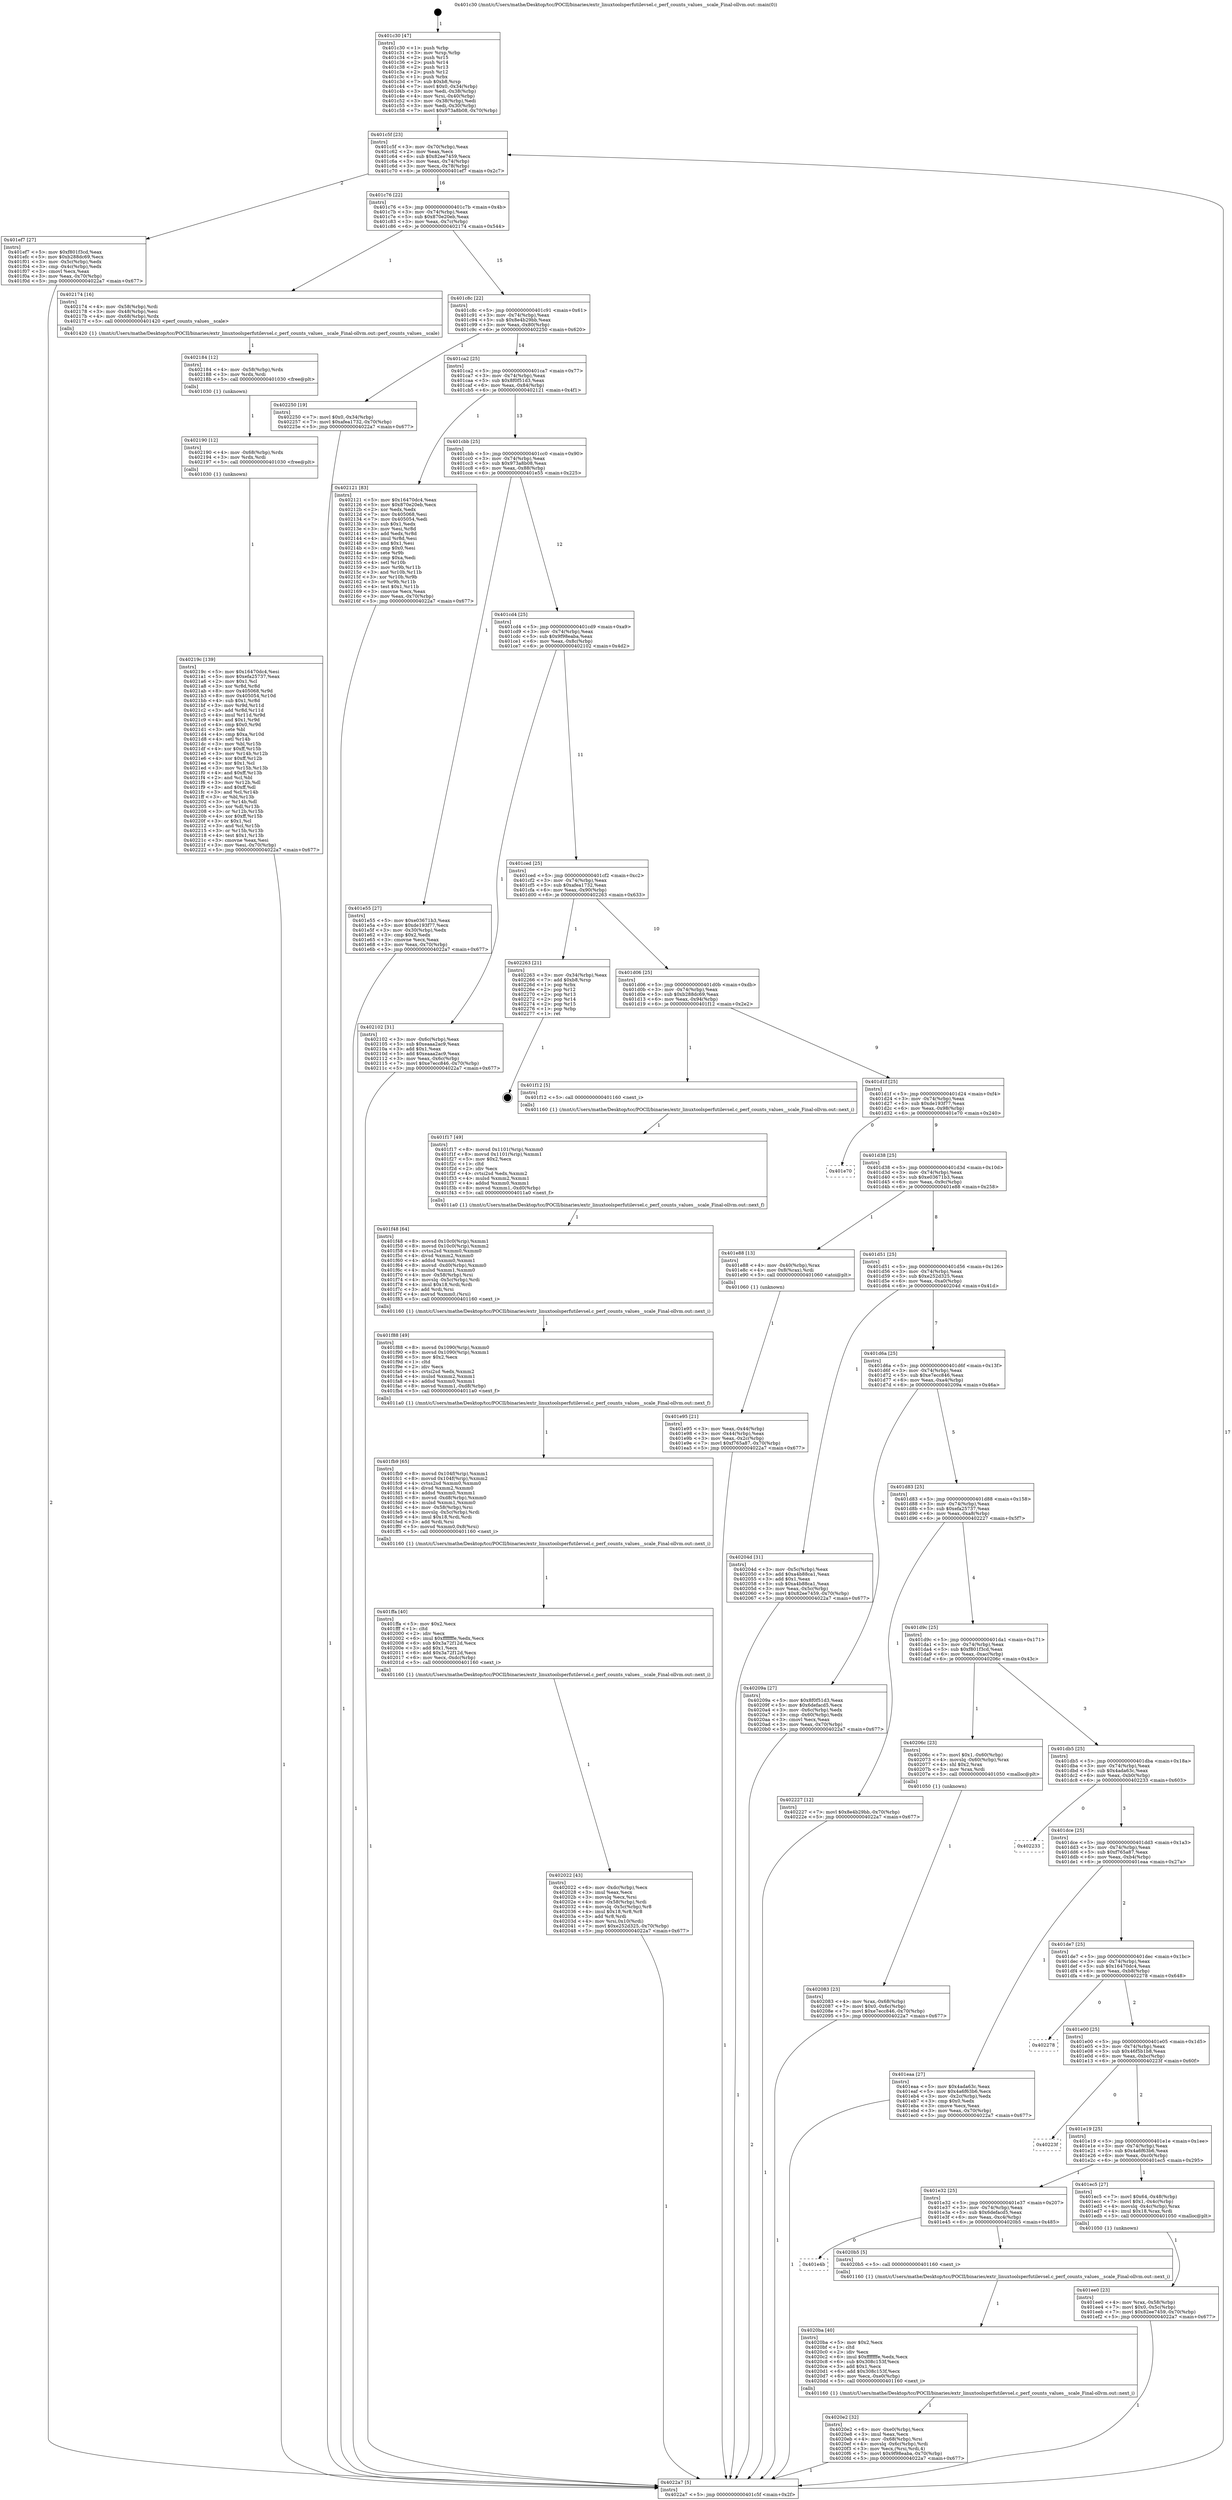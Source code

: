 digraph "0x401c30" {
  label = "0x401c30 (/mnt/c/Users/mathe/Desktop/tcc/POCII/binaries/extr_linuxtoolsperfutilevsel.c_perf_counts_values__scale_Final-ollvm.out::main(0))"
  labelloc = "t"
  node[shape=record]

  Entry [label="",width=0.3,height=0.3,shape=circle,fillcolor=black,style=filled]
  "0x401c5f" [label="{
     0x401c5f [23]\l
     | [instrs]\l
     &nbsp;&nbsp;0x401c5f \<+3\>: mov -0x70(%rbp),%eax\l
     &nbsp;&nbsp;0x401c62 \<+2\>: mov %eax,%ecx\l
     &nbsp;&nbsp;0x401c64 \<+6\>: sub $0x82ee7459,%ecx\l
     &nbsp;&nbsp;0x401c6a \<+3\>: mov %eax,-0x74(%rbp)\l
     &nbsp;&nbsp;0x401c6d \<+3\>: mov %ecx,-0x78(%rbp)\l
     &nbsp;&nbsp;0x401c70 \<+6\>: je 0000000000401ef7 \<main+0x2c7\>\l
  }"]
  "0x401ef7" [label="{
     0x401ef7 [27]\l
     | [instrs]\l
     &nbsp;&nbsp;0x401ef7 \<+5\>: mov $0xf801f3cd,%eax\l
     &nbsp;&nbsp;0x401efc \<+5\>: mov $0xb288dc69,%ecx\l
     &nbsp;&nbsp;0x401f01 \<+3\>: mov -0x5c(%rbp),%edx\l
     &nbsp;&nbsp;0x401f04 \<+3\>: cmp -0x4c(%rbp),%edx\l
     &nbsp;&nbsp;0x401f07 \<+3\>: cmovl %ecx,%eax\l
     &nbsp;&nbsp;0x401f0a \<+3\>: mov %eax,-0x70(%rbp)\l
     &nbsp;&nbsp;0x401f0d \<+5\>: jmp 00000000004022a7 \<main+0x677\>\l
  }"]
  "0x401c76" [label="{
     0x401c76 [22]\l
     | [instrs]\l
     &nbsp;&nbsp;0x401c76 \<+5\>: jmp 0000000000401c7b \<main+0x4b\>\l
     &nbsp;&nbsp;0x401c7b \<+3\>: mov -0x74(%rbp),%eax\l
     &nbsp;&nbsp;0x401c7e \<+5\>: sub $0x870e20eb,%eax\l
     &nbsp;&nbsp;0x401c83 \<+3\>: mov %eax,-0x7c(%rbp)\l
     &nbsp;&nbsp;0x401c86 \<+6\>: je 0000000000402174 \<main+0x544\>\l
  }"]
  Exit [label="",width=0.3,height=0.3,shape=circle,fillcolor=black,style=filled,peripheries=2]
  "0x402174" [label="{
     0x402174 [16]\l
     | [instrs]\l
     &nbsp;&nbsp;0x402174 \<+4\>: mov -0x58(%rbp),%rdi\l
     &nbsp;&nbsp;0x402178 \<+3\>: mov -0x48(%rbp),%esi\l
     &nbsp;&nbsp;0x40217b \<+4\>: mov -0x68(%rbp),%rdx\l
     &nbsp;&nbsp;0x40217f \<+5\>: call 0000000000401420 \<perf_counts_values__scale\>\l
     | [calls]\l
     &nbsp;&nbsp;0x401420 \{1\} (/mnt/c/Users/mathe/Desktop/tcc/POCII/binaries/extr_linuxtoolsperfutilevsel.c_perf_counts_values__scale_Final-ollvm.out::perf_counts_values__scale)\l
  }"]
  "0x401c8c" [label="{
     0x401c8c [22]\l
     | [instrs]\l
     &nbsp;&nbsp;0x401c8c \<+5\>: jmp 0000000000401c91 \<main+0x61\>\l
     &nbsp;&nbsp;0x401c91 \<+3\>: mov -0x74(%rbp),%eax\l
     &nbsp;&nbsp;0x401c94 \<+5\>: sub $0x8e4b29bb,%eax\l
     &nbsp;&nbsp;0x401c99 \<+3\>: mov %eax,-0x80(%rbp)\l
     &nbsp;&nbsp;0x401c9c \<+6\>: je 0000000000402250 \<main+0x620\>\l
  }"]
  "0x40219c" [label="{
     0x40219c [139]\l
     | [instrs]\l
     &nbsp;&nbsp;0x40219c \<+5\>: mov $0x16470dc4,%esi\l
     &nbsp;&nbsp;0x4021a1 \<+5\>: mov $0xefa25737,%eax\l
     &nbsp;&nbsp;0x4021a6 \<+2\>: mov $0x1,%cl\l
     &nbsp;&nbsp;0x4021a8 \<+3\>: xor %r8d,%r8d\l
     &nbsp;&nbsp;0x4021ab \<+8\>: mov 0x405068,%r9d\l
     &nbsp;&nbsp;0x4021b3 \<+8\>: mov 0x405054,%r10d\l
     &nbsp;&nbsp;0x4021bb \<+4\>: sub $0x1,%r8d\l
     &nbsp;&nbsp;0x4021bf \<+3\>: mov %r9d,%r11d\l
     &nbsp;&nbsp;0x4021c2 \<+3\>: add %r8d,%r11d\l
     &nbsp;&nbsp;0x4021c5 \<+4\>: imul %r11d,%r9d\l
     &nbsp;&nbsp;0x4021c9 \<+4\>: and $0x1,%r9d\l
     &nbsp;&nbsp;0x4021cd \<+4\>: cmp $0x0,%r9d\l
     &nbsp;&nbsp;0x4021d1 \<+3\>: sete %bl\l
     &nbsp;&nbsp;0x4021d4 \<+4\>: cmp $0xa,%r10d\l
     &nbsp;&nbsp;0x4021d8 \<+4\>: setl %r14b\l
     &nbsp;&nbsp;0x4021dc \<+3\>: mov %bl,%r15b\l
     &nbsp;&nbsp;0x4021df \<+4\>: xor $0xff,%r15b\l
     &nbsp;&nbsp;0x4021e3 \<+3\>: mov %r14b,%r12b\l
     &nbsp;&nbsp;0x4021e6 \<+4\>: xor $0xff,%r12b\l
     &nbsp;&nbsp;0x4021ea \<+3\>: xor $0x1,%cl\l
     &nbsp;&nbsp;0x4021ed \<+3\>: mov %r15b,%r13b\l
     &nbsp;&nbsp;0x4021f0 \<+4\>: and $0xff,%r13b\l
     &nbsp;&nbsp;0x4021f4 \<+2\>: and %cl,%bl\l
     &nbsp;&nbsp;0x4021f6 \<+3\>: mov %r12b,%dl\l
     &nbsp;&nbsp;0x4021f9 \<+3\>: and $0xff,%dl\l
     &nbsp;&nbsp;0x4021fc \<+3\>: and %cl,%r14b\l
     &nbsp;&nbsp;0x4021ff \<+3\>: or %bl,%r13b\l
     &nbsp;&nbsp;0x402202 \<+3\>: or %r14b,%dl\l
     &nbsp;&nbsp;0x402205 \<+3\>: xor %dl,%r13b\l
     &nbsp;&nbsp;0x402208 \<+3\>: or %r12b,%r15b\l
     &nbsp;&nbsp;0x40220b \<+4\>: xor $0xff,%r15b\l
     &nbsp;&nbsp;0x40220f \<+3\>: or $0x1,%cl\l
     &nbsp;&nbsp;0x402212 \<+3\>: and %cl,%r15b\l
     &nbsp;&nbsp;0x402215 \<+3\>: or %r15b,%r13b\l
     &nbsp;&nbsp;0x402218 \<+4\>: test $0x1,%r13b\l
     &nbsp;&nbsp;0x40221c \<+3\>: cmovne %eax,%esi\l
     &nbsp;&nbsp;0x40221f \<+3\>: mov %esi,-0x70(%rbp)\l
     &nbsp;&nbsp;0x402222 \<+5\>: jmp 00000000004022a7 \<main+0x677\>\l
  }"]
  "0x402250" [label="{
     0x402250 [19]\l
     | [instrs]\l
     &nbsp;&nbsp;0x402250 \<+7\>: movl $0x0,-0x34(%rbp)\l
     &nbsp;&nbsp;0x402257 \<+7\>: movl $0xafea1732,-0x70(%rbp)\l
     &nbsp;&nbsp;0x40225e \<+5\>: jmp 00000000004022a7 \<main+0x677\>\l
  }"]
  "0x401ca2" [label="{
     0x401ca2 [25]\l
     | [instrs]\l
     &nbsp;&nbsp;0x401ca2 \<+5\>: jmp 0000000000401ca7 \<main+0x77\>\l
     &nbsp;&nbsp;0x401ca7 \<+3\>: mov -0x74(%rbp),%eax\l
     &nbsp;&nbsp;0x401caa \<+5\>: sub $0x8f0f51d3,%eax\l
     &nbsp;&nbsp;0x401caf \<+6\>: mov %eax,-0x84(%rbp)\l
     &nbsp;&nbsp;0x401cb5 \<+6\>: je 0000000000402121 \<main+0x4f1\>\l
  }"]
  "0x402190" [label="{
     0x402190 [12]\l
     | [instrs]\l
     &nbsp;&nbsp;0x402190 \<+4\>: mov -0x68(%rbp),%rdx\l
     &nbsp;&nbsp;0x402194 \<+3\>: mov %rdx,%rdi\l
     &nbsp;&nbsp;0x402197 \<+5\>: call 0000000000401030 \<free@plt\>\l
     | [calls]\l
     &nbsp;&nbsp;0x401030 \{1\} (unknown)\l
  }"]
  "0x402121" [label="{
     0x402121 [83]\l
     | [instrs]\l
     &nbsp;&nbsp;0x402121 \<+5\>: mov $0x16470dc4,%eax\l
     &nbsp;&nbsp;0x402126 \<+5\>: mov $0x870e20eb,%ecx\l
     &nbsp;&nbsp;0x40212b \<+2\>: xor %edx,%edx\l
     &nbsp;&nbsp;0x40212d \<+7\>: mov 0x405068,%esi\l
     &nbsp;&nbsp;0x402134 \<+7\>: mov 0x405054,%edi\l
     &nbsp;&nbsp;0x40213b \<+3\>: sub $0x1,%edx\l
     &nbsp;&nbsp;0x40213e \<+3\>: mov %esi,%r8d\l
     &nbsp;&nbsp;0x402141 \<+3\>: add %edx,%r8d\l
     &nbsp;&nbsp;0x402144 \<+4\>: imul %r8d,%esi\l
     &nbsp;&nbsp;0x402148 \<+3\>: and $0x1,%esi\l
     &nbsp;&nbsp;0x40214b \<+3\>: cmp $0x0,%esi\l
     &nbsp;&nbsp;0x40214e \<+4\>: sete %r9b\l
     &nbsp;&nbsp;0x402152 \<+3\>: cmp $0xa,%edi\l
     &nbsp;&nbsp;0x402155 \<+4\>: setl %r10b\l
     &nbsp;&nbsp;0x402159 \<+3\>: mov %r9b,%r11b\l
     &nbsp;&nbsp;0x40215c \<+3\>: and %r10b,%r11b\l
     &nbsp;&nbsp;0x40215f \<+3\>: xor %r10b,%r9b\l
     &nbsp;&nbsp;0x402162 \<+3\>: or %r9b,%r11b\l
     &nbsp;&nbsp;0x402165 \<+4\>: test $0x1,%r11b\l
     &nbsp;&nbsp;0x402169 \<+3\>: cmovne %ecx,%eax\l
     &nbsp;&nbsp;0x40216c \<+3\>: mov %eax,-0x70(%rbp)\l
     &nbsp;&nbsp;0x40216f \<+5\>: jmp 00000000004022a7 \<main+0x677\>\l
  }"]
  "0x401cbb" [label="{
     0x401cbb [25]\l
     | [instrs]\l
     &nbsp;&nbsp;0x401cbb \<+5\>: jmp 0000000000401cc0 \<main+0x90\>\l
     &nbsp;&nbsp;0x401cc0 \<+3\>: mov -0x74(%rbp),%eax\l
     &nbsp;&nbsp;0x401cc3 \<+5\>: sub $0x973a8b08,%eax\l
     &nbsp;&nbsp;0x401cc8 \<+6\>: mov %eax,-0x88(%rbp)\l
     &nbsp;&nbsp;0x401cce \<+6\>: je 0000000000401e55 \<main+0x225\>\l
  }"]
  "0x402184" [label="{
     0x402184 [12]\l
     | [instrs]\l
     &nbsp;&nbsp;0x402184 \<+4\>: mov -0x58(%rbp),%rdx\l
     &nbsp;&nbsp;0x402188 \<+3\>: mov %rdx,%rdi\l
     &nbsp;&nbsp;0x40218b \<+5\>: call 0000000000401030 \<free@plt\>\l
     | [calls]\l
     &nbsp;&nbsp;0x401030 \{1\} (unknown)\l
  }"]
  "0x401e55" [label="{
     0x401e55 [27]\l
     | [instrs]\l
     &nbsp;&nbsp;0x401e55 \<+5\>: mov $0xe03671b3,%eax\l
     &nbsp;&nbsp;0x401e5a \<+5\>: mov $0xde193f77,%ecx\l
     &nbsp;&nbsp;0x401e5f \<+3\>: mov -0x30(%rbp),%edx\l
     &nbsp;&nbsp;0x401e62 \<+3\>: cmp $0x2,%edx\l
     &nbsp;&nbsp;0x401e65 \<+3\>: cmovne %ecx,%eax\l
     &nbsp;&nbsp;0x401e68 \<+3\>: mov %eax,-0x70(%rbp)\l
     &nbsp;&nbsp;0x401e6b \<+5\>: jmp 00000000004022a7 \<main+0x677\>\l
  }"]
  "0x401cd4" [label="{
     0x401cd4 [25]\l
     | [instrs]\l
     &nbsp;&nbsp;0x401cd4 \<+5\>: jmp 0000000000401cd9 \<main+0xa9\>\l
     &nbsp;&nbsp;0x401cd9 \<+3\>: mov -0x74(%rbp),%eax\l
     &nbsp;&nbsp;0x401cdc \<+5\>: sub $0x9f98eaba,%eax\l
     &nbsp;&nbsp;0x401ce1 \<+6\>: mov %eax,-0x8c(%rbp)\l
     &nbsp;&nbsp;0x401ce7 \<+6\>: je 0000000000402102 \<main+0x4d2\>\l
  }"]
  "0x4022a7" [label="{
     0x4022a7 [5]\l
     | [instrs]\l
     &nbsp;&nbsp;0x4022a7 \<+5\>: jmp 0000000000401c5f \<main+0x2f\>\l
  }"]
  "0x401c30" [label="{
     0x401c30 [47]\l
     | [instrs]\l
     &nbsp;&nbsp;0x401c30 \<+1\>: push %rbp\l
     &nbsp;&nbsp;0x401c31 \<+3\>: mov %rsp,%rbp\l
     &nbsp;&nbsp;0x401c34 \<+2\>: push %r15\l
     &nbsp;&nbsp;0x401c36 \<+2\>: push %r14\l
     &nbsp;&nbsp;0x401c38 \<+2\>: push %r13\l
     &nbsp;&nbsp;0x401c3a \<+2\>: push %r12\l
     &nbsp;&nbsp;0x401c3c \<+1\>: push %rbx\l
     &nbsp;&nbsp;0x401c3d \<+7\>: sub $0xb8,%rsp\l
     &nbsp;&nbsp;0x401c44 \<+7\>: movl $0x0,-0x34(%rbp)\l
     &nbsp;&nbsp;0x401c4b \<+3\>: mov %edi,-0x38(%rbp)\l
     &nbsp;&nbsp;0x401c4e \<+4\>: mov %rsi,-0x40(%rbp)\l
     &nbsp;&nbsp;0x401c52 \<+3\>: mov -0x38(%rbp),%edi\l
     &nbsp;&nbsp;0x401c55 \<+3\>: mov %edi,-0x30(%rbp)\l
     &nbsp;&nbsp;0x401c58 \<+7\>: movl $0x973a8b08,-0x70(%rbp)\l
  }"]
  "0x4020e2" [label="{
     0x4020e2 [32]\l
     | [instrs]\l
     &nbsp;&nbsp;0x4020e2 \<+6\>: mov -0xe0(%rbp),%ecx\l
     &nbsp;&nbsp;0x4020e8 \<+3\>: imul %eax,%ecx\l
     &nbsp;&nbsp;0x4020eb \<+4\>: mov -0x68(%rbp),%rsi\l
     &nbsp;&nbsp;0x4020ef \<+4\>: movslq -0x6c(%rbp),%rdi\l
     &nbsp;&nbsp;0x4020f3 \<+3\>: mov %ecx,(%rsi,%rdi,4)\l
     &nbsp;&nbsp;0x4020f6 \<+7\>: movl $0x9f98eaba,-0x70(%rbp)\l
     &nbsp;&nbsp;0x4020fd \<+5\>: jmp 00000000004022a7 \<main+0x677\>\l
  }"]
  "0x402102" [label="{
     0x402102 [31]\l
     | [instrs]\l
     &nbsp;&nbsp;0x402102 \<+3\>: mov -0x6c(%rbp),%eax\l
     &nbsp;&nbsp;0x402105 \<+5\>: sub $0xeaaa2ac9,%eax\l
     &nbsp;&nbsp;0x40210a \<+3\>: add $0x1,%eax\l
     &nbsp;&nbsp;0x40210d \<+5\>: add $0xeaaa2ac9,%eax\l
     &nbsp;&nbsp;0x402112 \<+3\>: mov %eax,-0x6c(%rbp)\l
     &nbsp;&nbsp;0x402115 \<+7\>: movl $0xe7ecc846,-0x70(%rbp)\l
     &nbsp;&nbsp;0x40211c \<+5\>: jmp 00000000004022a7 \<main+0x677\>\l
  }"]
  "0x401ced" [label="{
     0x401ced [25]\l
     | [instrs]\l
     &nbsp;&nbsp;0x401ced \<+5\>: jmp 0000000000401cf2 \<main+0xc2\>\l
     &nbsp;&nbsp;0x401cf2 \<+3\>: mov -0x74(%rbp),%eax\l
     &nbsp;&nbsp;0x401cf5 \<+5\>: sub $0xafea1732,%eax\l
     &nbsp;&nbsp;0x401cfa \<+6\>: mov %eax,-0x90(%rbp)\l
     &nbsp;&nbsp;0x401d00 \<+6\>: je 0000000000402263 \<main+0x633\>\l
  }"]
  "0x4020ba" [label="{
     0x4020ba [40]\l
     | [instrs]\l
     &nbsp;&nbsp;0x4020ba \<+5\>: mov $0x2,%ecx\l
     &nbsp;&nbsp;0x4020bf \<+1\>: cltd\l
     &nbsp;&nbsp;0x4020c0 \<+2\>: idiv %ecx\l
     &nbsp;&nbsp;0x4020c2 \<+6\>: imul $0xfffffffe,%edx,%ecx\l
     &nbsp;&nbsp;0x4020c8 \<+6\>: sub $0x308c153f,%ecx\l
     &nbsp;&nbsp;0x4020ce \<+3\>: add $0x1,%ecx\l
     &nbsp;&nbsp;0x4020d1 \<+6\>: add $0x308c153f,%ecx\l
     &nbsp;&nbsp;0x4020d7 \<+6\>: mov %ecx,-0xe0(%rbp)\l
     &nbsp;&nbsp;0x4020dd \<+5\>: call 0000000000401160 \<next_i\>\l
     | [calls]\l
     &nbsp;&nbsp;0x401160 \{1\} (/mnt/c/Users/mathe/Desktop/tcc/POCII/binaries/extr_linuxtoolsperfutilevsel.c_perf_counts_values__scale_Final-ollvm.out::next_i)\l
  }"]
  "0x402263" [label="{
     0x402263 [21]\l
     | [instrs]\l
     &nbsp;&nbsp;0x402263 \<+3\>: mov -0x34(%rbp),%eax\l
     &nbsp;&nbsp;0x402266 \<+7\>: add $0xb8,%rsp\l
     &nbsp;&nbsp;0x40226d \<+1\>: pop %rbx\l
     &nbsp;&nbsp;0x40226e \<+2\>: pop %r12\l
     &nbsp;&nbsp;0x402270 \<+2\>: pop %r13\l
     &nbsp;&nbsp;0x402272 \<+2\>: pop %r14\l
     &nbsp;&nbsp;0x402274 \<+2\>: pop %r15\l
     &nbsp;&nbsp;0x402276 \<+1\>: pop %rbp\l
     &nbsp;&nbsp;0x402277 \<+1\>: ret\l
  }"]
  "0x401d06" [label="{
     0x401d06 [25]\l
     | [instrs]\l
     &nbsp;&nbsp;0x401d06 \<+5\>: jmp 0000000000401d0b \<main+0xdb\>\l
     &nbsp;&nbsp;0x401d0b \<+3\>: mov -0x74(%rbp),%eax\l
     &nbsp;&nbsp;0x401d0e \<+5\>: sub $0xb288dc69,%eax\l
     &nbsp;&nbsp;0x401d13 \<+6\>: mov %eax,-0x94(%rbp)\l
     &nbsp;&nbsp;0x401d19 \<+6\>: je 0000000000401f12 \<main+0x2e2\>\l
  }"]
  "0x401e4b" [label="{
     0x401e4b\l
  }", style=dashed]
  "0x401f12" [label="{
     0x401f12 [5]\l
     | [instrs]\l
     &nbsp;&nbsp;0x401f12 \<+5\>: call 0000000000401160 \<next_i\>\l
     | [calls]\l
     &nbsp;&nbsp;0x401160 \{1\} (/mnt/c/Users/mathe/Desktop/tcc/POCII/binaries/extr_linuxtoolsperfutilevsel.c_perf_counts_values__scale_Final-ollvm.out::next_i)\l
  }"]
  "0x401d1f" [label="{
     0x401d1f [25]\l
     | [instrs]\l
     &nbsp;&nbsp;0x401d1f \<+5\>: jmp 0000000000401d24 \<main+0xf4\>\l
     &nbsp;&nbsp;0x401d24 \<+3\>: mov -0x74(%rbp),%eax\l
     &nbsp;&nbsp;0x401d27 \<+5\>: sub $0xde193f77,%eax\l
     &nbsp;&nbsp;0x401d2c \<+6\>: mov %eax,-0x98(%rbp)\l
     &nbsp;&nbsp;0x401d32 \<+6\>: je 0000000000401e70 \<main+0x240\>\l
  }"]
  "0x4020b5" [label="{
     0x4020b5 [5]\l
     | [instrs]\l
     &nbsp;&nbsp;0x4020b5 \<+5\>: call 0000000000401160 \<next_i\>\l
     | [calls]\l
     &nbsp;&nbsp;0x401160 \{1\} (/mnt/c/Users/mathe/Desktop/tcc/POCII/binaries/extr_linuxtoolsperfutilevsel.c_perf_counts_values__scale_Final-ollvm.out::next_i)\l
  }"]
  "0x401e70" [label="{
     0x401e70\l
  }", style=dashed]
  "0x401d38" [label="{
     0x401d38 [25]\l
     | [instrs]\l
     &nbsp;&nbsp;0x401d38 \<+5\>: jmp 0000000000401d3d \<main+0x10d\>\l
     &nbsp;&nbsp;0x401d3d \<+3\>: mov -0x74(%rbp),%eax\l
     &nbsp;&nbsp;0x401d40 \<+5\>: sub $0xe03671b3,%eax\l
     &nbsp;&nbsp;0x401d45 \<+6\>: mov %eax,-0x9c(%rbp)\l
     &nbsp;&nbsp;0x401d4b \<+6\>: je 0000000000401e88 \<main+0x258\>\l
  }"]
  "0x402083" [label="{
     0x402083 [23]\l
     | [instrs]\l
     &nbsp;&nbsp;0x402083 \<+4\>: mov %rax,-0x68(%rbp)\l
     &nbsp;&nbsp;0x402087 \<+7\>: movl $0x0,-0x6c(%rbp)\l
     &nbsp;&nbsp;0x40208e \<+7\>: movl $0xe7ecc846,-0x70(%rbp)\l
     &nbsp;&nbsp;0x402095 \<+5\>: jmp 00000000004022a7 \<main+0x677\>\l
  }"]
  "0x401e88" [label="{
     0x401e88 [13]\l
     | [instrs]\l
     &nbsp;&nbsp;0x401e88 \<+4\>: mov -0x40(%rbp),%rax\l
     &nbsp;&nbsp;0x401e8c \<+4\>: mov 0x8(%rax),%rdi\l
     &nbsp;&nbsp;0x401e90 \<+5\>: call 0000000000401060 \<atoi@plt\>\l
     | [calls]\l
     &nbsp;&nbsp;0x401060 \{1\} (unknown)\l
  }"]
  "0x401d51" [label="{
     0x401d51 [25]\l
     | [instrs]\l
     &nbsp;&nbsp;0x401d51 \<+5\>: jmp 0000000000401d56 \<main+0x126\>\l
     &nbsp;&nbsp;0x401d56 \<+3\>: mov -0x74(%rbp),%eax\l
     &nbsp;&nbsp;0x401d59 \<+5\>: sub $0xe252d325,%eax\l
     &nbsp;&nbsp;0x401d5e \<+6\>: mov %eax,-0xa0(%rbp)\l
     &nbsp;&nbsp;0x401d64 \<+6\>: je 000000000040204d \<main+0x41d\>\l
  }"]
  "0x401e95" [label="{
     0x401e95 [21]\l
     | [instrs]\l
     &nbsp;&nbsp;0x401e95 \<+3\>: mov %eax,-0x44(%rbp)\l
     &nbsp;&nbsp;0x401e98 \<+3\>: mov -0x44(%rbp),%eax\l
     &nbsp;&nbsp;0x401e9b \<+3\>: mov %eax,-0x2c(%rbp)\l
     &nbsp;&nbsp;0x401e9e \<+7\>: movl $0xf765a87,-0x70(%rbp)\l
     &nbsp;&nbsp;0x401ea5 \<+5\>: jmp 00000000004022a7 \<main+0x677\>\l
  }"]
  "0x402022" [label="{
     0x402022 [43]\l
     | [instrs]\l
     &nbsp;&nbsp;0x402022 \<+6\>: mov -0xdc(%rbp),%ecx\l
     &nbsp;&nbsp;0x402028 \<+3\>: imul %eax,%ecx\l
     &nbsp;&nbsp;0x40202b \<+3\>: movslq %ecx,%rsi\l
     &nbsp;&nbsp;0x40202e \<+4\>: mov -0x58(%rbp),%rdi\l
     &nbsp;&nbsp;0x402032 \<+4\>: movslq -0x5c(%rbp),%r8\l
     &nbsp;&nbsp;0x402036 \<+4\>: imul $0x18,%r8,%r8\l
     &nbsp;&nbsp;0x40203a \<+3\>: add %r8,%rdi\l
     &nbsp;&nbsp;0x40203d \<+4\>: mov %rsi,0x10(%rdi)\l
     &nbsp;&nbsp;0x402041 \<+7\>: movl $0xe252d325,-0x70(%rbp)\l
     &nbsp;&nbsp;0x402048 \<+5\>: jmp 00000000004022a7 \<main+0x677\>\l
  }"]
  "0x40204d" [label="{
     0x40204d [31]\l
     | [instrs]\l
     &nbsp;&nbsp;0x40204d \<+3\>: mov -0x5c(%rbp),%eax\l
     &nbsp;&nbsp;0x402050 \<+5\>: add $0xa4b88ca1,%eax\l
     &nbsp;&nbsp;0x402055 \<+3\>: add $0x1,%eax\l
     &nbsp;&nbsp;0x402058 \<+5\>: sub $0xa4b88ca1,%eax\l
     &nbsp;&nbsp;0x40205d \<+3\>: mov %eax,-0x5c(%rbp)\l
     &nbsp;&nbsp;0x402060 \<+7\>: movl $0x82ee7459,-0x70(%rbp)\l
     &nbsp;&nbsp;0x402067 \<+5\>: jmp 00000000004022a7 \<main+0x677\>\l
  }"]
  "0x401d6a" [label="{
     0x401d6a [25]\l
     | [instrs]\l
     &nbsp;&nbsp;0x401d6a \<+5\>: jmp 0000000000401d6f \<main+0x13f\>\l
     &nbsp;&nbsp;0x401d6f \<+3\>: mov -0x74(%rbp),%eax\l
     &nbsp;&nbsp;0x401d72 \<+5\>: sub $0xe7ecc846,%eax\l
     &nbsp;&nbsp;0x401d77 \<+6\>: mov %eax,-0xa4(%rbp)\l
     &nbsp;&nbsp;0x401d7d \<+6\>: je 000000000040209a \<main+0x46a\>\l
  }"]
  "0x401ffa" [label="{
     0x401ffa [40]\l
     | [instrs]\l
     &nbsp;&nbsp;0x401ffa \<+5\>: mov $0x2,%ecx\l
     &nbsp;&nbsp;0x401fff \<+1\>: cltd\l
     &nbsp;&nbsp;0x402000 \<+2\>: idiv %ecx\l
     &nbsp;&nbsp;0x402002 \<+6\>: imul $0xfffffffe,%edx,%ecx\l
     &nbsp;&nbsp;0x402008 \<+6\>: sub $0x3a72f12d,%ecx\l
     &nbsp;&nbsp;0x40200e \<+3\>: add $0x1,%ecx\l
     &nbsp;&nbsp;0x402011 \<+6\>: add $0x3a72f12d,%ecx\l
     &nbsp;&nbsp;0x402017 \<+6\>: mov %ecx,-0xdc(%rbp)\l
     &nbsp;&nbsp;0x40201d \<+5\>: call 0000000000401160 \<next_i\>\l
     | [calls]\l
     &nbsp;&nbsp;0x401160 \{1\} (/mnt/c/Users/mathe/Desktop/tcc/POCII/binaries/extr_linuxtoolsperfutilevsel.c_perf_counts_values__scale_Final-ollvm.out::next_i)\l
  }"]
  "0x40209a" [label="{
     0x40209a [27]\l
     | [instrs]\l
     &nbsp;&nbsp;0x40209a \<+5\>: mov $0x8f0f51d3,%eax\l
     &nbsp;&nbsp;0x40209f \<+5\>: mov $0x6defacd5,%ecx\l
     &nbsp;&nbsp;0x4020a4 \<+3\>: mov -0x6c(%rbp),%edx\l
     &nbsp;&nbsp;0x4020a7 \<+3\>: cmp -0x60(%rbp),%edx\l
     &nbsp;&nbsp;0x4020aa \<+3\>: cmovl %ecx,%eax\l
     &nbsp;&nbsp;0x4020ad \<+3\>: mov %eax,-0x70(%rbp)\l
     &nbsp;&nbsp;0x4020b0 \<+5\>: jmp 00000000004022a7 \<main+0x677\>\l
  }"]
  "0x401d83" [label="{
     0x401d83 [25]\l
     | [instrs]\l
     &nbsp;&nbsp;0x401d83 \<+5\>: jmp 0000000000401d88 \<main+0x158\>\l
     &nbsp;&nbsp;0x401d88 \<+3\>: mov -0x74(%rbp),%eax\l
     &nbsp;&nbsp;0x401d8b \<+5\>: sub $0xefa25737,%eax\l
     &nbsp;&nbsp;0x401d90 \<+6\>: mov %eax,-0xa8(%rbp)\l
     &nbsp;&nbsp;0x401d96 \<+6\>: je 0000000000402227 \<main+0x5f7\>\l
  }"]
  "0x401fb9" [label="{
     0x401fb9 [65]\l
     | [instrs]\l
     &nbsp;&nbsp;0x401fb9 \<+8\>: movsd 0x104f(%rip),%xmm1\l
     &nbsp;&nbsp;0x401fc1 \<+8\>: movsd 0x104f(%rip),%xmm2\l
     &nbsp;&nbsp;0x401fc9 \<+4\>: cvtss2sd %xmm0,%xmm0\l
     &nbsp;&nbsp;0x401fcd \<+4\>: divsd %xmm2,%xmm0\l
     &nbsp;&nbsp;0x401fd1 \<+4\>: addsd %xmm0,%xmm1\l
     &nbsp;&nbsp;0x401fd5 \<+8\>: movsd -0xd8(%rbp),%xmm0\l
     &nbsp;&nbsp;0x401fdd \<+4\>: mulsd %xmm1,%xmm0\l
     &nbsp;&nbsp;0x401fe1 \<+4\>: mov -0x58(%rbp),%rsi\l
     &nbsp;&nbsp;0x401fe5 \<+4\>: movslq -0x5c(%rbp),%rdi\l
     &nbsp;&nbsp;0x401fe9 \<+4\>: imul $0x18,%rdi,%rdi\l
     &nbsp;&nbsp;0x401fed \<+3\>: add %rdi,%rsi\l
     &nbsp;&nbsp;0x401ff0 \<+5\>: movsd %xmm0,0x8(%rsi)\l
     &nbsp;&nbsp;0x401ff5 \<+5\>: call 0000000000401160 \<next_i\>\l
     | [calls]\l
     &nbsp;&nbsp;0x401160 \{1\} (/mnt/c/Users/mathe/Desktop/tcc/POCII/binaries/extr_linuxtoolsperfutilevsel.c_perf_counts_values__scale_Final-ollvm.out::next_i)\l
  }"]
  "0x402227" [label="{
     0x402227 [12]\l
     | [instrs]\l
     &nbsp;&nbsp;0x402227 \<+7\>: movl $0x8e4b29bb,-0x70(%rbp)\l
     &nbsp;&nbsp;0x40222e \<+5\>: jmp 00000000004022a7 \<main+0x677\>\l
  }"]
  "0x401d9c" [label="{
     0x401d9c [25]\l
     | [instrs]\l
     &nbsp;&nbsp;0x401d9c \<+5\>: jmp 0000000000401da1 \<main+0x171\>\l
     &nbsp;&nbsp;0x401da1 \<+3\>: mov -0x74(%rbp),%eax\l
     &nbsp;&nbsp;0x401da4 \<+5\>: sub $0xf801f3cd,%eax\l
     &nbsp;&nbsp;0x401da9 \<+6\>: mov %eax,-0xac(%rbp)\l
     &nbsp;&nbsp;0x401daf \<+6\>: je 000000000040206c \<main+0x43c\>\l
  }"]
  "0x401f88" [label="{
     0x401f88 [49]\l
     | [instrs]\l
     &nbsp;&nbsp;0x401f88 \<+8\>: movsd 0x1090(%rip),%xmm0\l
     &nbsp;&nbsp;0x401f90 \<+8\>: movsd 0x1090(%rip),%xmm1\l
     &nbsp;&nbsp;0x401f98 \<+5\>: mov $0x2,%ecx\l
     &nbsp;&nbsp;0x401f9d \<+1\>: cltd\l
     &nbsp;&nbsp;0x401f9e \<+2\>: idiv %ecx\l
     &nbsp;&nbsp;0x401fa0 \<+4\>: cvtsi2sd %edx,%xmm2\l
     &nbsp;&nbsp;0x401fa4 \<+4\>: mulsd %xmm2,%xmm1\l
     &nbsp;&nbsp;0x401fa8 \<+4\>: addsd %xmm0,%xmm1\l
     &nbsp;&nbsp;0x401fac \<+8\>: movsd %xmm1,-0xd8(%rbp)\l
     &nbsp;&nbsp;0x401fb4 \<+5\>: call 00000000004011a0 \<next_f\>\l
     | [calls]\l
     &nbsp;&nbsp;0x4011a0 \{1\} (/mnt/c/Users/mathe/Desktop/tcc/POCII/binaries/extr_linuxtoolsperfutilevsel.c_perf_counts_values__scale_Final-ollvm.out::next_f)\l
  }"]
  "0x40206c" [label="{
     0x40206c [23]\l
     | [instrs]\l
     &nbsp;&nbsp;0x40206c \<+7\>: movl $0x1,-0x60(%rbp)\l
     &nbsp;&nbsp;0x402073 \<+4\>: movslq -0x60(%rbp),%rax\l
     &nbsp;&nbsp;0x402077 \<+4\>: shl $0x2,%rax\l
     &nbsp;&nbsp;0x40207b \<+3\>: mov %rax,%rdi\l
     &nbsp;&nbsp;0x40207e \<+5\>: call 0000000000401050 \<malloc@plt\>\l
     | [calls]\l
     &nbsp;&nbsp;0x401050 \{1\} (unknown)\l
  }"]
  "0x401db5" [label="{
     0x401db5 [25]\l
     | [instrs]\l
     &nbsp;&nbsp;0x401db5 \<+5\>: jmp 0000000000401dba \<main+0x18a\>\l
     &nbsp;&nbsp;0x401dba \<+3\>: mov -0x74(%rbp),%eax\l
     &nbsp;&nbsp;0x401dbd \<+5\>: sub $0x4ada63c,%eax\l
     &nbsp;&nbsp;0x401dc2 \<+6\>: mov %eax,-0xb0(%rbp)\l
     &nbsp;&nbsp;0x401dc8 \<+6\>: je 0000000000402233 \<main+0x603\>\l
  }"]
  "0x401f48" [label="{
     0x401f48 [64]\l
     | [instrs]\l
     &nbsp;&nbsp;0x401f48 \<+8\>: movsd 0x10c0(%rip),%xmm1\l
     &nbsp;&nbsp;0x401f50 \<+8\>: movsd 0x10c0(%rip),%xmm2\l
     &nbsp;&nbsp;0x401f58 \<+4\>: cvtss2sd %xmm0,%xmm0\l
     &nbsp;&nbsp;0x401f5c \<+4\>: divsd %xmm2,%xmm0\l
     &nbsp;&nbsp;0x401f60 \<+4\>: addsd %xmm0,%xmm1\l
     &nbsp;&nbsp;0x401f64 \<+8\>: movsd -0xd0(%rbp),%xmm0\l
     &nbsp;&nbsp;0x401f6c \<+4\>: mulsd %xmm1,%xmm0\l
     &nbsp;&nbsp;0x401f70 \<+4\>: mov -0x58(%rbp),%rsi\l
     &nbsp;&nbsp;0x401f74 \<+4\>: movslq -0x5c(%rbp),%rdi\l
     &nbsp;&nbsp;0x401f78 \<+4\>: imul $0x18,%rdi,%rdi\l
     &nbsp;&nbsp;0x401f7c \<+3\>: add %rdi,%rsi\l
     &nbsp;&nbsp;0x401f7f \<+4\>: movsd %xmm0,(%rsi)\l
     &nbsp;&nbsp;0x401f83 \<+5\>: call 0000000000401160 \<next_i\>\l
     | [calls]\l
     &nbsp;&nbsp;0x401160 \{1\} (/mnt/c/Users/mathe/Desktop/tcc/POCII/binaries/extr_linuxtoolsperfutilevsel.c_perf_counts_values__scale_Final-ollvm.out::next_i)\l
  }"]
  "0x402233" [label="{
     0x402233\l
  }", style=dashed]
  "0x401dce" [label="{
     0x401dce [25]\l
     | [instrs]\l
     &nbsp;&nbsp;0x401dce \<+5\>: jmp 0000000000401dd3 \<main+0x1a3\>\l
     &nbsp;&nbsp;0x401dd3 \<+3\>: mov -0x74(%rbp),%eax\l
     &nbsp;&nbsp;0x401dd6 \<+5\>: sub $0xf765a87,%eax\l
     &nbsp;&nbsp;0x401ddb \<+6\>: mov %eax,-0xb4(%rbp)\l
     &nbsp;&nbsp;0x401de1 \<+6\>: je 0000000000401eaa \<main+0x27a\>\l
  }"]
  "0x401f17" [label="{
     0x401f17 [49]\l
     | [instrs]\l
     &nbsp;&nbsp;0x401f17 \<+8\>: movsd 0x1101(%rip),%xmm0\l
     &nbsp;&nbsp;0x401f1f \<+8\>: movsd 0x1101(%rip),%xmm1\l
     &nbsp;&nbsp;0x401f27 \<+5\>: mov $0x2,%ecx\l
     &nbsp;&nbsp;0x401f2c \<+1\>: cltd\l
     &nbsp;&nbsp;0x401f2d \<+2\>: idiv %ecx\l
     &nbsp;&nbsp;0x401f2f \<+4\>: cvtsi2sd %edx,%xmm2\l
     &nbsp;&nbsp;0x401f33 \<+4\>: mulsd %xmm2,%xmm1\l
     &nbsp;&nbsp;0x401f37 \<+4\>: addsd %xmm0,%xmm1\l
     &nbsp;&nbsp;0x401f3b \<+8\>: movsd %xmm1,-0xd0(%rbp)\l
     &nbsp;&nbsp;0x401f43 \<+5\>: call 00000000004011a0 \<next_f\>\l
     | [calls]\l
     &nbsp;&nbsp;0x4011a0 \{1\} (/mnt/c/Users/mathe/Desktop/tcc/POCII/binaries/extr_linuxtoolsperfutilevsel.c_perf_counts_values__scale_Final-ollvm.out::next_f)\l
  }"]
  "0x401eaa" [label="{
     0x401eaa [27]\l
     | [instrs]\l
     &nbsp;&nbsp;0x401eaa \<+5\>: mov $0x4ada63c,%eax\l
     &nbsp;&nbsp;0x401eaf \<+5\>: mov $0x4a6f63b6,%ecx\l
     &nbsp;&nbsp;0x401eb4 \<+3\>: mov -0x2c(%rbp),%edx\l
     &nbsp;&nbsp;0x401eb7 \<+3\>: cmp $0x0,%edx\l
     &nbsp;&nbsp;0x401eba \<+3\>: cmove %ecx,%eax\l
     &nbsp;&nbsp;0x401ebd \<+3\>: mov %eax,-0x70(%rbp)\l
     &nbsp;&nbsp;0x401ec0 \<+5\>: jmp 00000000004022a7 \<main+0x677\>\l
  }"]
  "0x401de7" [label="{
     0x401de7 [25]\l
     | [instrs]\l
     &nbsp;&nbsp;0x401de7 \<+5\>: jmp 0000000000401dec \<main+0x1bc\>\l
     &nbsp;&nbsp;0x401dec \<+3\>: mov -0x74(%rbp),%eax\l
     &nbsp;&nbsp;0x401def \<+5\>: sub $0x16470dc4,%eax\l
     &nbsp;&nbsp;0x401df4 \<+6\>: mov %eax,-0xb8(%rbp)\l
     &nbsp;&nbsp;0x401dfa \<+6\>: je 0000000000402278 \<main+0x648\>\l
  }"]
  "0x401ee0" [label="{
     0x401ee0 [23]\l
     | [instrs]\l
     &nbsp;&nbsp;0x401ee0 \<+4\>: mov %rax,-0x58(%rbp)\l
     &nbsp;&nbsp;0x401ee4 \<+7\>: movl $0x0,-0x5c(%rbp)\l
     &nbsp;&nbsp;0x401eeb \<+7\>: movl $0x82ee7459,-0x70(%rbp)\l
     &nbsp;&nbsp;0x401ef2 \<+5\>: jmp 00000000004022a7 \<main+0x677\>\l
  }"]
  "0x402278" [label="{
     0x402278\l
  }", style=dashed]
  "0x401e00" [label="{
     0x401e00 [25]\l
     | [instrs]\l
     &nbsp;&nbsp;0x401e00 \<+5\>: jmp 0000000000401e05 \<main+0x1d5\>\l
     &nbsp;&nbsp;0x401e05 \<+3\>: mov -0x74(%rbp),%eax\l
     &nbsp;&nbsp;0x401e08 \<+5\>: sub $0x46f5b1b8,%eax\l
     &nbsp;&nbsp;0x401e0d \<+6\>: mov %eax,-0xbc(%rbp)\l
     &nbsp;&nbsp;0x401e13 \<+6\>: je 000000000040223f \<main+0x60f\>\l
  }"]
  "0x401e32" [label="{
     0x401e32 [25]\l
     | [instrs]\l
     &nbsp;&nbsp;0x401e32 \<+5\>: jmp 0000000000401e37 \<main+0x207\>\l
     &nbsp;&nbsp;0x401e37 \<+3\>: mov -0x74(%rbp),%eax\l
     &nbsp;&nbsp;0x401e3a \<+5\>: sub $0x6defacd5,%eax\l
     &nbsp;&nbsp;0x401e3f \<+6\>: mov %eax,-0xc4(%rbp)\l
     &nbsp;&nbsp;0x401e45 \<+6\>: je 00000000004020b5 \<main+0x485\>\l
  }"]
  "0x40223f" [label="{
     0x40223f\l
  }", style=dashed]
  "0x401e19" [label="{
     0x401e19 [25]\l
     | [instrs]\l
     &nbsp;&nbsp;0x401e19 \<+5\>: jmp 0000000000401e1e \<main+0x1ee\>\l
     &nbsp;&nbsp;0x401e1e \<+3\>: mov -0x74(%rbp),%eax\l
     &nbsp;&nbsp;0x401e21 \<+5\>: sub $0x4a6f63b6,%eax\l
     &nbsp;&nbsp;0x401e26 \<+6\>: mov %eax,-0xc0(%rbp)\l
     &nbsp;&nbsp;0x401e2c \<+6\>: je 0000000000401ec5 \<main+0x295\>\l
  }"]
  "0x401ec5" [label="{
     0x401ec5 [27]\l
     | [instrs]\l
     &nbsp;&nbsp;0x401ec5 \<+7\>: movl $0x64,-0x48(%rbp)\l
     &nbsp;&nbsp;0x401ecc \<+7\>: movl $0x1,-0x4c(%rbp)\l
     &nbsp;&nbsp;0x401ed3 \<+4\>: movslq -0x4c(%rbp),%rax\l
     &nbsp;&nbsp;0x401ed7 \<+4\>: imul $0x18,%rax,%rdi\l
     &nbsp;&nbsp;0x401edb \<+5\>: call 0000000000401050 \<malloc@plt\>\l
     | [calls]\l
     &nbsp;&nbsp;0x401050 \{1\} (unknown)\l
  }"]
  Entry -> "0x401c30" [label=" 1"]
  "0x401c5f" -> "0x401ef7" [label=" 2"]
  "0x401c5f" -> "0x401c76" [label=" 16"]
  "0x402263" -> Exit [label=" 1"]
  "0x401c76" -> "0x402174" [label=" 1"]
  "0x401c76" -> "0x401c8c" [label=" 15"]
  "0x402250" -> "0x4022a7" [label=" 1"]
  "0x401c8c" -> "0x402250" [label=" 1"]
  "0x401c8c" -> "0x401ca2" [label=" 14"]
  "0x402227" -> "0x4022a7" [label=" 1"]
  "0x401ca2" -> "0x402121" [label=" 1"]
  "0x401ca2" -> "0x401cbb" [label=" 13"]
  "0x40219c" -> "0x4022a7" [label=" 1"]
  "0x401cbb" -> "0x401e55" [label=" 1"]
  "0x401cbb" -> "0x401cd4" [label=" 12"]
  "0x401e55" -> "0x4022a7" [label=" 1"]
  "0x401c30" -> "0x401c5f" [label=" 1"]
  "0x4022a7" -> "0x401c5f" [label=" 17"]
  "0x402190" -> "0x40219c" [label=" 1"]
  "0x401cd4" -> "0x402102" [label=" 1"]
  "0x401cd4" -> "0x401ced" [label=" 11"]
  "0x402184" -> "0x402190" [label=" 1"]
  "0x401ced" -> "0x402263" [label=" 1"]
  "0x401ced" -> "0x401d06" [label=" 10"]
  "0x402174" -> "0x402184" [label=" 1"]
  "0x401d06" -> "0x401f12" [label=" 1"]
  "0x401d06" -> "0x401d1f" [label=" 9"]
  "0x402121" -> "0x4022a7" [label=" 1"]
  "0x401d1f" -> "0x401e70" [label=" 0"]
  "0x401d1f" -> "0x401d38" [label=" 9"]
  "0x402102" -> "0x4022a7" [label=" 1"]
  "0x401d38" -> "0x401e88" [label=" 1"]
  "0x401d38" -> "0x401d51" [label=" 8"]
  "0x401e88" -> "0x401e95" [label=" 1"]
  "0x401e95" -> "0x4022a7" [label=" 1"]
  "0x4020ba" -> "0x4020e2" [label=" 1"]
  "0x401d51" -> "0x40204d" [label=" 1"]
  "0x401d51" -> "0x401d6a" [label=" 7"]
  "0x4020b5" -> "0x4020ba" [label=" 1"]
  "0x401d6a" -> "0x40209a" [label=" 2"]
  "0x401d6a" -> "0x401d83" [label=" 5"]
  "0x401e32" -> "0x401e4b" [label=" 0"]
  "0x401d83" -> "0x402227" [label=" 1"]
  "0x401d83" -> "0x401d9c" [label=" 4"]
  "0x401e32" -> "0x4020b5" [label=" 1"]
  "0x401d9c" -> "0x40206c" [label=" 1"]
  "0x401d9c" -> "0x401db5" [label=" 3"]
  "0x4020e2" -> "0x4022a7" [label=" 1"]
  "0x401db5" -> "0x402233" [label=" 0"]
  "0x401db5" -> "0x401dce" [label=" 3"]
  "0x40209a" -> "0x4022a7" [label=" 2"]
  "0x401dce" -> "0x401eaa" [label=" 1"]
  "0x401dce" -> "0x401de7" [label=" 2"]
  "0x401eaa" -> "0x4022a7" [label=" 1"]
  "0x402083" -> "0x4022a7" [label=" 1"]
  "0x401de7" -> "0x402278" [label=" 0"]
  "0x401de7" -> "0x401e00" [label=" 2"]
  "0x40206c" -> "0x402083" [label=" 1"]
  "0x401e00" -> "0x40223f" [label=" 0"]
  "0x401e00" -> "0x401e19" [label=" 2"]
  "0x40204d" -> "0x4022a7" [label=" 1"]
  "0x401e19" -> "0x401ec5" [label=" 1"]
  "0x401e19" -> "0x401e32" [label=" 1"]
  "0x401ec5" -> "0x401ee0" [label=" 1"]
  "0x401ee0" -> "0x4022a7" [label=" 1"]
  "0x401ef7" -> "0x4022a7" [label=" 2"]
  "0x401f12" -> "0x401f17" [label=" 1"]
  "0x401f17" -> "0x401f48" [label=" 1"]
  "0x401f48" -> "0x401f88" [label=" 1"]
  "0x401f88" -> "0x401fb9" [label=" 1"]
  "0x401fb9" -> "0x401ffa" [label=" 1"]
  "0x401ffa" -> "0x402022" [label=" 1"]
  "0x402022" -> "0x4022a7" [label=" 1"]
}
